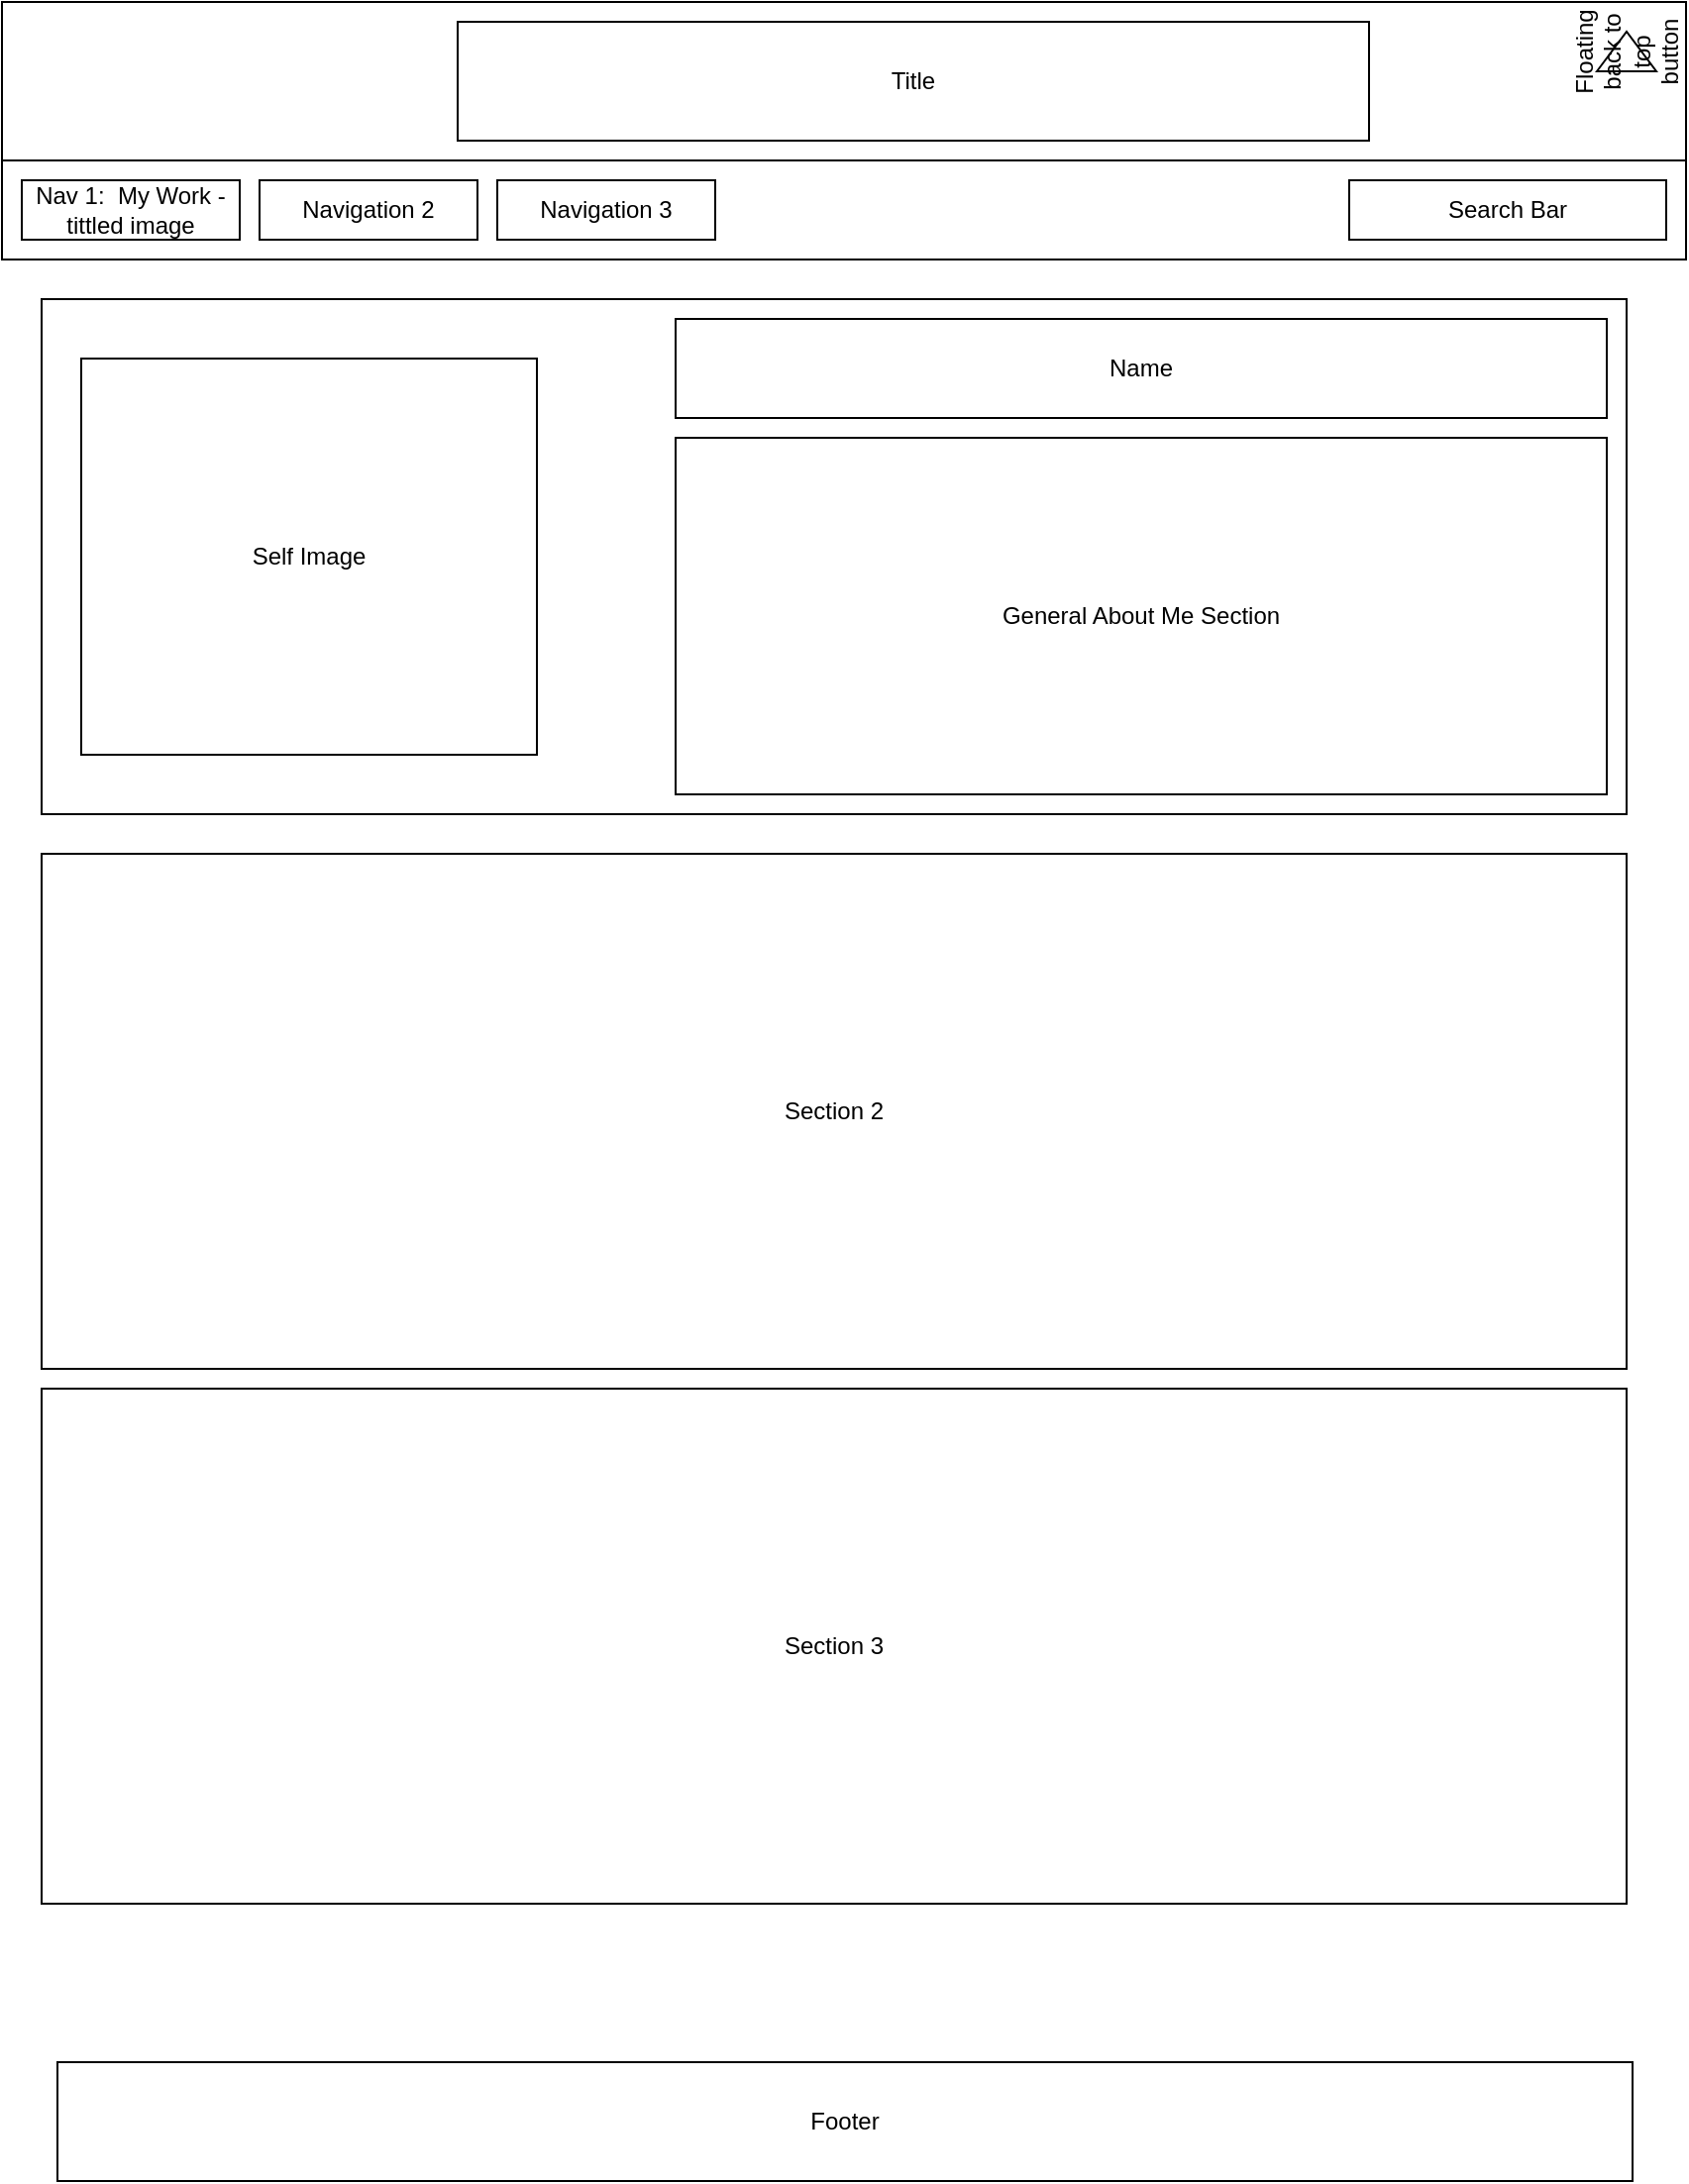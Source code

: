 <mxfile>
    <diagram id="89qOljtyl7EhEuTnI-ZA" name="Page-1">
        <mxGraphModel dx="939" dy="734" grid="1" gridSize="10" guides="1" tooltips="1" connect="1" arrows="1" fold="1" page="1" pageScale="1" pageWidth="850" pageHeight="1100" math="0" shadow="0">
            <root>
                <mxCell id="0"/>
                <mxCell id="1" parent="0"/>
                <mxCell id="16" value="Section 1" style="rounded=0;whiteSpace=wrap;html=1;" vertex="1" parent="1">
                    <mxGeometry x="20" y="150" width="800" height="260" as="geometry"/>
                </mxCell>
                <mxCell id="2" value="" style="rounded=0;whiteSpace=wrap;html=1;" vertex="1" parent="1">
                    <mxGeometry width="850" height="80" as="geometry"/>
                </mxCell>
                <mxCell id="3" value="" style="rounded=0;whiteSpace=wrap;html=1;" vertex="1" parent="1">
                    <mxGeometry y="80" width="850" height="50" as="geometry"/>
                </mxCell>
                <mxCell id="4" value="Navigation 3" style="rounded=0;whiteSpace=wrap;html=1;" vertex="1" parent="1">
                    <mxGeometry x="250" y="90" width="110" height="30" as="geometry"/>
                </mxCell>
                <mxCell id="7" value="Navigation 2" style="rounded=0;whiteSpace=wrap;html=1;" vertex="1" parent="1">
                    <mxGeometry x="130" y="90" width="110" height="30" as="geometry"/>
                </mxCell>
                <mxCell id="8" value="Nav 1:&amp;nbsp; My Work - tittled image" style="rounded=0;whiteSpace=wrap;html=1;" vertex="1" parent="1">
                    <mxGeometry x="10" y="90" width="110" height="30" as="geometry"/>
                </mxCell>
                <mxCell id="9" value="Title" style="rounded=0;whiteSpace=wrap;html=1;" vertex="1" parent="1">
                    <mxGeometry x="230" y="10" width="460" height="60" as="geometry"/>
                </mxCell>
                <mxCell id="10" value="Search Bar" style="rounded=0;whiteSpace=wrap;html=1;" vertex="1" parent="1">
                    <mxGeometry x="680" y="90" width="160" height="30" as="geometry"/>
                </mxCell>
                <mxCell id="11" value="Self Image" style="rounded=0;whiteSpace=wrap;html=1;" vertex="1" parent="1">
                    <mxGeometry x="40" y="180" width="230" height="200" as="geometry"/>
                </mxCell>
                <mxCell id="12" value="Name" style="rounded=0;whiteSpace=wrap;html=1;" vertex="1" parent="1">
                    <mxGeometry x="340" y="160" width="470" height="50" as="geometry"/>
                </mxCell>
                <mxCell id="14" value="General About Me Section" style="rounded=0;whiteSpace=wrap;html=1;" vertex="1" parent="1">
                    <mxGeometry x="340" y="220" width="470" height="180" as="geometry"/>
                </mxCell>
                <mxCell id="15" value="Floating back to top button" style="triangle;whiteSpace=wrap;html=1;rotation=-90;" vertex="1" parent="1">
                    <mxGeometry x="810" y="10" width="20" height="30" as="geometry"/>
                </mxCell>
                <mxCell id="17" value="Section 2" style="rounded=0;whiteSpace=wrap;html=1;" vertex="1" parent="1">
                    <mxGeometry x="20" y="430" width="800" height="260" as="geometry"/>
                </mxCell>
                <mxCell id="18" value="Section 3" style="rounded=0;whiteSpace=wrap;html=1;" vertex="1" parent="1">
                    <mxGeometry x="20" y="700" width="800" height="260" as="geometry"/>
                </mxCell>
                <mxCell id="19" value="Footer" style="rounded=0;whiteSpace=wrap;html=1;" vertex="1" parent="1">
                    <mxGeometry x="28" y="1040" width="795" height="60" as="geometry"/>
                </mxCell>
            </root>
        </mxGraphModel>
    </diagram>
</mxfile>